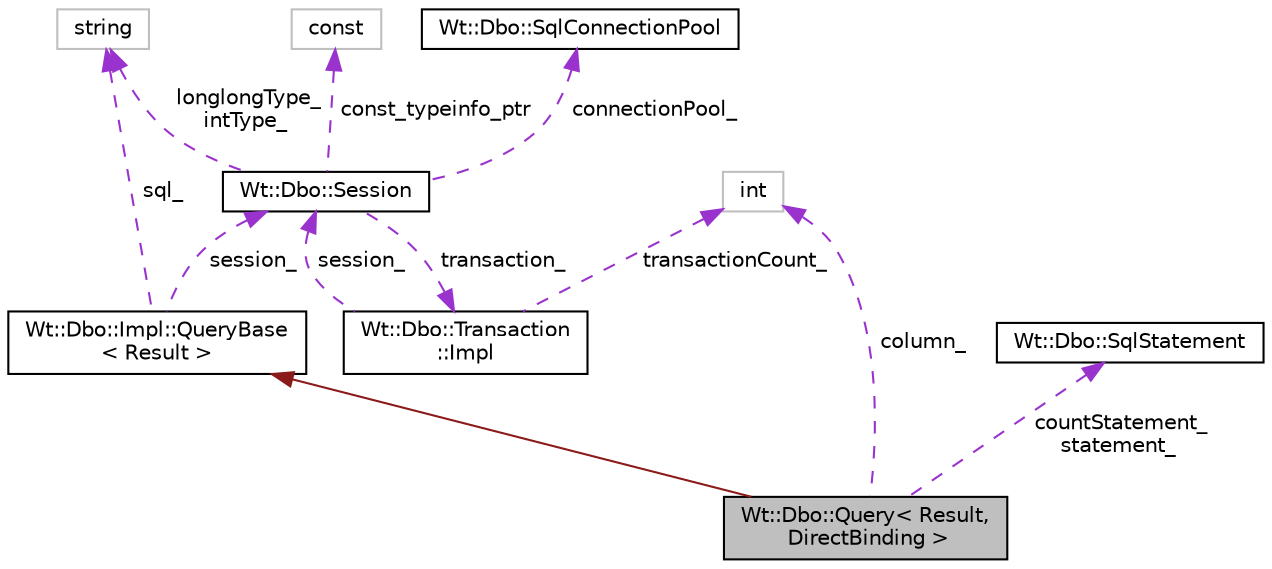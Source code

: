 digraph "Wt::Dbo::Query&lt; Result, DirectBinding &gt;"
{
 // LATEX_PDF_SIZE
  edge [fontname="Helvetica",fontsize="10",labelfontname="Helvetica",labelfontsize="10"];
  node [fontname="Helvetica",fontsize="10",shape=record];
  Node1 [label="Wt::Dbo::Query\< Result,\l DirectBinding \>",height=0.2,width=0.4,color="black", fillcolor="grey75", style="filled", fontcolor="black",tooltip=" "];
  Node2 -> Node1 [dir="back",color="firebrick4",fontsize="10",style="solid"];
  Node2 [label="Wt::Dbo::Impl::QueryBase\l\< Result \>",height=0.2,width=0.4,color="black", fillcolor="white", style="filled",URL="$classWt_1_1Dbo_1_1Impl_1_1QueryBase.html",tooltip=" "];
  Node3 -> Node2 [dir="back",color="darkorchid3",fontsize="10",style="dashed",label=" sql_" ];
  Node3 [label="string",height=0.2,width=0.4,color="grey75", fillcolor="white", style="filled",tooltip=" "];
  Node4 -> Node2 [dir="back",color="darkorchid3",fontsize="10",style="dashed",label=" session_" ];
  Node4 [label="Wt::Dbo::Session",height=0.2,width=0.4,color="black", fillcolor="white", style="filled",URL="$classWt_1_1Dbo_1_1Session.html",tooltip="A database session."];
  Node5 -> Node4 [dir="back",color="darkorchid3",fontsize="10",style="dashed",label=" transaction_" ];
  Node5 [label="Wt::Dbo::Transaction\l::Impl",height=0.2,width=0.4,color="black", fillcolor="white", style="filled",URL="$structWt_1_1Dbo_1_1Transaction_1_1Impl.html",tooltip=" "];
  Node6 -> Node5 [dir="back",color="darkorchid3",fontsize="10",style="dashed",label=" transactionCount_" ];
  Node6 [label="int",height=0.2,width=0.4,color="grey75", fillcolor="white", style="filled",tooltip=" "];
  Node4 -> Node5 [dir="back",color="darkorchid3",fontsize="10",style="dashed",label=" session_" ];
  Node3 -> Node4 [dir="back",color="darkorchid3",fontsize="10",style="dashed",label=" longlongType_\nintType_" ];
  Node7 -> Node4 [dir="back",color="darkorchid3",fontsize="10",style="dashed",label=" const_typeinfo_ptr" ];
  Node7 [label="const",height=0.2,width=0.4,color="grey75", fillcolor="white", style="filled",tooltip=" "];
  Node8 -> Node4 [dir="back",color="darkorchid3",fontsize="10",style="dashed",label=" connectionPool_" ];
  Node8 [label="Wt::Dbo::SqlConnectionPool",height=0.2,width=0.4,color="black", fillcolor="white", style="filled",URL="$classWt_1_1Dbo_1_1SqlConnectionPool.html",tooltip="Abstract base class for a SQL connection pool."];
  Node9 -> Node1 [dir="back",color="darkorchid3",fontsize="10",style="dashed",label=" countStatement_\nstatement_" ];
  Node9 [label="Wt::Dbo::SqlStatement",height=0.2,width=0.4,color="black", fillcolor="white", style="filled",URL="$classWt_1_1Dbo_1_1SqlStatement.html",tooltip="Abstract base class for a prepared SQL statement."];
  Node6 -> Node1 [dir="back",color="darkorchid3",fontsize="10",style="dashed",label=" column_" ];
}
